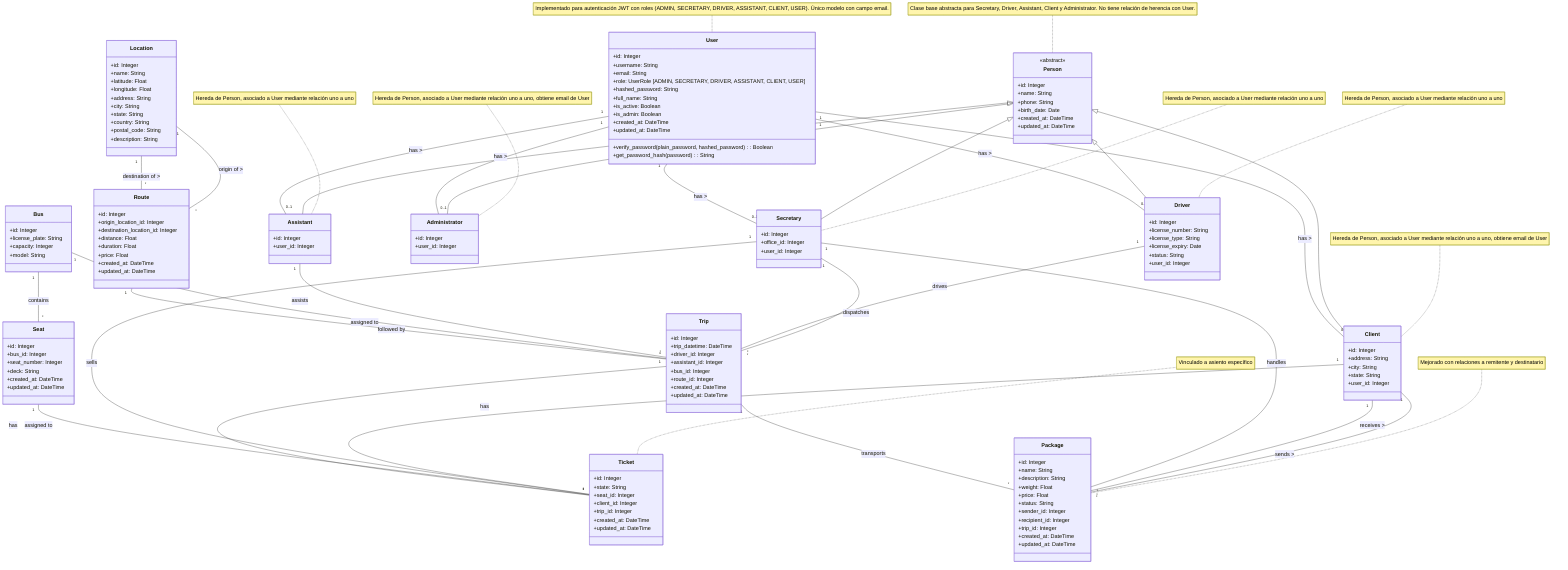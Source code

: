 classDiagram
    %% Entidades principales
    class User {
        +id: Integer
        +username: String
        +email: String
        +role: UserRole [ADMIN, SECRETARY, DRIVER, ASSISTANT, CLIENT, USER]
        +hashed_password: String
        +full_name: String
        +is_active: Boolean
        +is_admin: Boolean
        +created_at: DateTime
        +updated_at: DateTime
        +verify_password(plain_password, hashed_password): Boolean
        +get_password_hash(password): String
    }

    %% Clase base Person
    class Person {
        <<abstract>>
        +id: Integer
        +name: String
        +phone: String
        +birth_date: Date
        +created_at: DateTime
        +updated_at: DateTime
    }

    class Client {
        +id: Integer
        +address: String
        +city: String
        +state: String
        +user_id: Integer
    }

    class Secretary {
        +id: Integer
        +office_id: Integer
        +user_id: Integer
    }

    class Driver {
        +id: Integer
        +license_number: String
        +license_type: String
        +license_expiry: Date
        +status: String
        +user_id: Integer
    }

    class Assistant {
        +id: Integer
        +user_id: Integer
    }

    class Administrator {
        +id: Integer
        +user_id: Integer
    }

    class Bus {
        +id: Integer
        +license_plate: String
        +capacity: Integer
        +model: String
    }

    class Seat {
        +id: Integer
        +bus_id: Integer
        +seat_number: Integer
        +deck: String
        +created_at: DateTime
        +updated_at: DateTime
    }

    class Location {
        +id: Integer
        +name: String
        +latitude: Float
        +longitude: Float
        +address: String
        +city: String
        +state: String
        +country: String
        +postal_code: String
        +description: String
    }

    class Route {
        +id: Integer
        +origin_location_id: Integer
        +destination_location_id: Integer
        +distance: Float
        +duration: Float
        +price: Float
        +created_at: DateTime
        +updated_at: DateTime
    }

    class Trip {
        +id: Integer
        +trip_datetime: DateTime
        +driver_id: Integer
        +assistant_id: Integer
        +bus_id: Integer
        +route_id: Integer
        +created_at: DateTime
        +updated_at: DateTime
    }

    class Ticket {
        +id: Integer
        +state: String
        +seat_id: Integer
        +client_id: Integer
        +trip_id: Integer
        +created_at: DateTime
        +updated_at: DateTime
    }

    class Package {
        +id: Integer
        +name: String
        +description: String
        +weight: Float
        +price: Float
        +status: String
        +sender_id: Integer
        +recipient_id: Integer
        +trip_id: Integer
        +created_at: DateTime
        +updated_at: DateTime
    }

    %% Herencia
    Person <|-- Secretary
    Person <|-- Driver
    Person <|-- Assistant
    Person <|-- Client
    Person <|-- Administrator

    %% Relaciones con User
    User "1" -- "0..1" Secretary : has >
    User "1" -- "0..1" Driver : has >
    User "1" -- "0..1" Assistant : has >
    User "1" -- "0..1" Client : has >
    User "1" -- "0..1" Administrator : has >

    %% Relaciones
    Client "1" -- "*" Ticket : has
    Client "1" -- "*" Package : sends >
    Client "1" -- "*" Package : receives >

    Secretary "1" -- "*" Ticket : sells
    Secretary "1" -- "*" Trip : dispatches
    Secretary "1" -- "*" Package : handles

    Driver "1" -- "*" Trip : drives

    Assistant "1" -- "*" Trip : assists

    Bus "1" -- "*" Seat : contains
    Bus "1" -- "*" Trip : assigned to

    Seat "1" -- "*" Ticket : assigned to

    Location "1" -- "*" Route : origin of >
    Location "1" -- "*" Route : destination of >

    Route "1" -- "*" Trip : followed by

    Trip "1" -- "*" Ticket : has
    Trip "1" -- "*" Package : transports

    %% Notas
    note for User "Implementado para autenticación JWT con roles (ADMIN, SECRETARY, DRIVER, ASSISTANT, CLIENT, USER). Único modelo con campo email."
    note for Person "Clase base abstracta para Secretary, Driver, Assistant, Client y Administrator. No tiene relación de herencia con User."
    note for Secretary "Hereda de Person, asociado a User mediante relación uno a uno"
    note for Driver "Hereda de Person, asociado a User mediante relación uno a uno"
    note for Assistant "Hereda de Person, asociado a User mediante relación uno a uno"
    note for Client "Hereda de Person, asociado a User mediante relación uno a uno, obtiene email de User"
    note for Administrator "Hereda de Person, asociado a User mediante relación uno a uno, obtiene email de User"
    note for Package "Mejorado con relaciones a remitente y destinatario"
    note for Ticket "Vinculado a asiento específico"